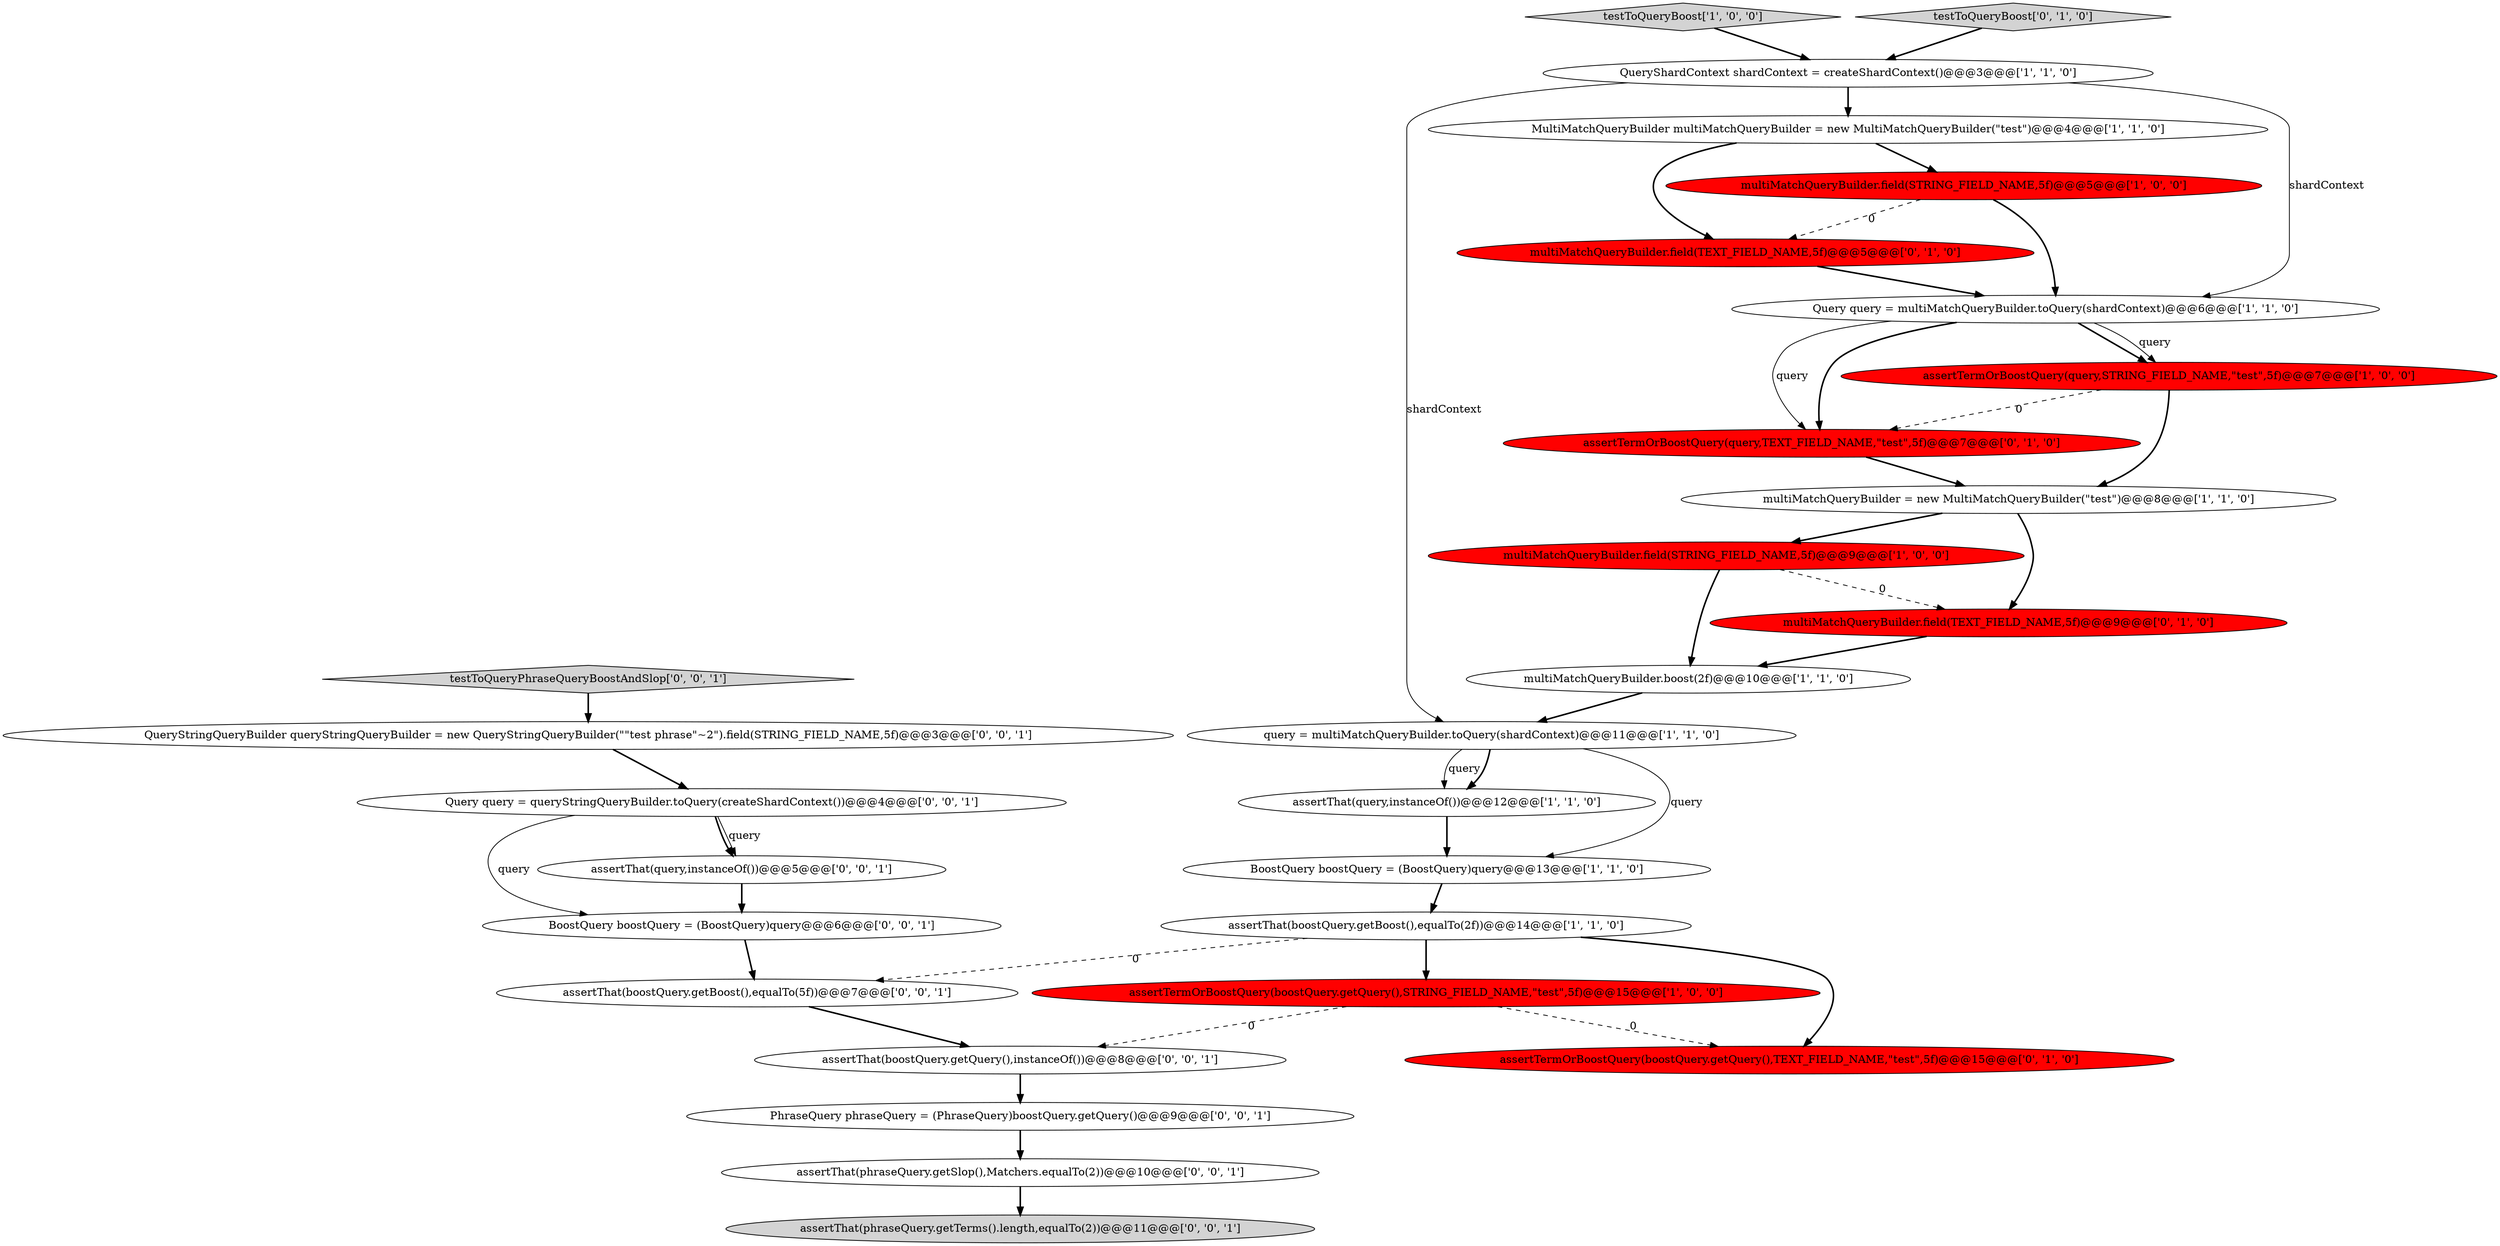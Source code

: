 digraph {
3 [style = filled, label = "assertThat(query,instanceOf())@@@12@@@['1', '1', '0']", fillcolor = white, shape = ellipse image = "AAA0AAABBB1BBB"];
20 [style = filled, label = "testToQueryPhraseQueryBoostAndSlop['0', '0', '1']", fillcolor = lightgray, shape = diamond image = "AAA0AAABBB3BBB"];
9 [style = filled, label = "multiMatchQueryBuilder = new MultiMatchQueryBuilder(\"test\")@@@8@@@['1', '1', '0']", fillcolor = white, shape = ellipse image = "AAA0AAABBB1BBB"];
11 [style = filled, label = "testToQueryBoost['1', '0', '0']", fillcolor = lightgray, shape = diamond image = "AAA0AAABBB1BBB"];
16 [style = filled, label = "assertTermOrBoostQuery(query,TEXT_FIELD_NAME,\"test\",5f)@@@7@@@['0', '1', '0']", fillcolor = red, shape = ellipse image = "AAA1AAABBB2BBB"];
26 [style = filled, label = "assertThat(boostQuery.getBoost(),equalTo(5f))@@@7@@@['0', '0', '1']", fillcolor = white, shape = ellipse image = "AAA0AAABBB3BBB"];
19 [style = filled, label = "Query query = queryStringQueryBuilder.toQuery(createShardContext())@@@4@@@['0', '0', '1']", fillcolor = white, shape = ellipse image = "AAA0AAABBB3BBB"];
21 [style = filled, label = "assertThat(phraseQuery.getSlop(),Matchers.equalTo(2))@@@10@@@['0', '0', '1']", fillcolor = white, shape = ellipse image = "AAA0AAABBB3BBB"];
28 [style = filled, label = "PhraseQuery phraseQuery = (PhraseQuery)boostQuery.getQuery()@@@9@@@['0', '0', '1']", fillcolor = white, shape = ellipse image = "AAA0AAABBB3BBB"];
0 [style = filled, label = "MultiMatchQueryBuilder multiMatchQueryBuilder = new MultiMatchQueryBuilder(\"test\")@@@4@@@['1', '1', '0']", fillcolor = white, shape = ellipse image = "AAA0AAABBB1BBB"];
24 [style = filled, label = "QueryStringQueryBuilder queryStringQueryBuilder = new QueryStringQueryBuilder(\"\"test phrase\"~2\").field(STRING_FIELD_NAME,5f)@@@3@@@['0', '0', '1']", fillcolor = white, shape = ellipse image = "AAA0AAABBB3BBB"];
25 [style = filled, label = "assertThat(phraseQuery.getTerms().length,equalTo(2))@@@11@@@['0', '0', '1']", fillcolor = lightgray, shape = ellipse image = "AAA0AAABBB3BBB"];
14 [style = filled, label = "assertTermOrBoostQuery(boostQuery.getQuery(),TEXT_FIELD_NAME,\"test\",5f)@@@15@@@['0', '1', '0']", fillcolor = red, shape = ellipse image = "AAA1AAABBB2BBB"];
2 [style = filled, label = "multiMatchQueryBuilder.field(STRING_FIELD_NAME,5f)@@@9@@@['1', '0', '0']", fillcolor = red, shape = ellipse image = "AAA1AAABBB1BBB"];
23 [style = filled, label = "BoostQuery boostQuery = (BoostQuery)query@@@6@@@['0', '0', '1']", fillcolor = white, shape = ellipse image = "AAA0AAABBB3BBB"];
18 [style = filled, label = "multiMatchQueryBuilder.field(TEXT_FIELD_NAME,5f)@@@5@@@['0', '1', '0']", fillcolor = red, shape = ellipse image = "AAA1AAABBB2BBB"];
7 [style = filled, label = "Query query = multiMatchQueryBuilder.toQuery(shardContext)@@@6@@@['1', '1', '0']", fillcolor = white, shape = ellipse image = "AAA0AAABBB1BBB"];
10 [style = filled, label = "query = multiMatchQueryBuilder.toQuery(shardContext)@@@11@@@['1', '1', '0']", fillcolor = white, shape = ellipse image = "AAA0AAABBB1BBB"];
5 [style = filled, label = "assertTermOrBoostQuery(boostQuery.getQuery(),STRING_FIELD_NAME,\"test\",5f)@@@15@@@['1', '0', '0']", fillcolor = red, shape = ellipse image = "AAA1AAABBB1BBB"];
6 [style = filled, label = "assertTermOrBoostQuery(query,STRING_FIELD_NAME,\"test\",5f)@@@7@@@['1', '0', '0']", fillcolor = red, shape = ellipse image = "AAA1AAABBB1BBB"];
17 [style = filled, label = "multiMatchQueryBuilder.field(TEXT_FIELD_NAME,5f)@@@9@@@['0', '1', '0']", fillcolor = red, shape = ellipse image = "AAA1AAABBB2BBB"];
1 [style = filled, label = "multiMatchQueryBuilder.field(STRING_FIELD_NAME,5f)@@@5@@@['1', '0', '0']", fillcolor = red, shape = ellipse image = "AAA1AAABBB1BBB"];
8 [style = filled, label = "BoostQuery boostQuery = (BoostQuery)query@@@13@@@['1', '1', '0']", fillcolor = white, shape = ellipse image = "AAA0AAABBB1BBB"];
27 [style = filled, label = "assertThat(query,instanceOf())@@@5@@@['0', '0', '1']", fillcolor = white, shape = ellipse image = "AAA0AAABBB3BBB"];
12 [style = filled, label = "QueryShardContext shardContext = createShardContext()@@@3@@@['1', '1', '0']", fillcolor = white, shape = ellipse image = "AAA0AAABBB1BBB"];
13 [style = filled, label = "assertThat(boostQuery.getBoost(),equalTo(2f))@@@14@@@['1', '1', '0']", fillcolor = white, shape = ellipse image = "AAA0AAABBB1BBB"];
22 [style = filled, label = "assertThat(boostQuery.getQuery(),instanceOf())@@@8@@@['0', '0', '1']", fillcolor = white, shape = ellipse image = "AAA0AAABBB3BBB"];
15 [style = filled, label = "testToQueryBoost['0', '1', '0']", fillcolor = lightgray, shape = diamond image = "AAA0AAABBB2BBB"];
4 [style = filled, label = "multiMatchQueryBuilder.boost(2f)@@@10@@@['1', '1', '0']", fillcolor = white, shape = ellipse image = "AAA0AAABBB1BBB"];
4->10 [style = bold, label=""];
10->3 [style = solid, label="query"];
5->14 [style = dashed, label="0"];
24->19 [style = bold, label=""];
19->23 [style = solid, label="query"];
9->2 [style = bold, label=""];
17->4 [style = bold, label=""];
23->26 [style = bold, label=""];
10->3 [style = bold, label=""];
9->17 [style = bold, label=""];
11->12 [style = bold, label=""];
22->28 [style = bold, label=""];
1->18 [style = dashed, label="0"];
21->25 [style = bold, label=""];
2->17 [style = dashed, label="0"];
12->0 [style = bold, label=""];
1->7 [style = bold, label=""];
2->4 [style = bold, label=""];
13->26 [style = dashed, label="0"];
26->22 [style = bold, label=""];
28->21 [style = bold, label=""];
6->16 [style = dashed, label="0"];
7->16 [style = solid, label="query"];
12->7 [style = solid, label="shardContext"];
0->1 [style = bold, label=""];
3->8 [style = bold, label=""];
19->27 [style = bold, label=""];
12->10 [style = solid, label="shardContext"];
7->16 [style = bold, label=""];
7->6 [style = bold, label=""];
13->5 [style = bold, label=""];
0->18 [style = bold, label=""];
27->23 [style = bold, label=""];
15->12 [style = bold, label=""];
10->8 [style = solid, label="query"];
6->9 [style = bold, label=""];
18->7 [style = bold, label=""];
20->24 [style = bold, label=""];
19->27 [style = solid, label="query"];
13->14 [style = bold, label=""];
16->9 [style = bold, label=""];
8->13 [style = bold, label=""];
7->6 [style = solid, label="query"];
5->22 [style = dashed, label="0"];
}

